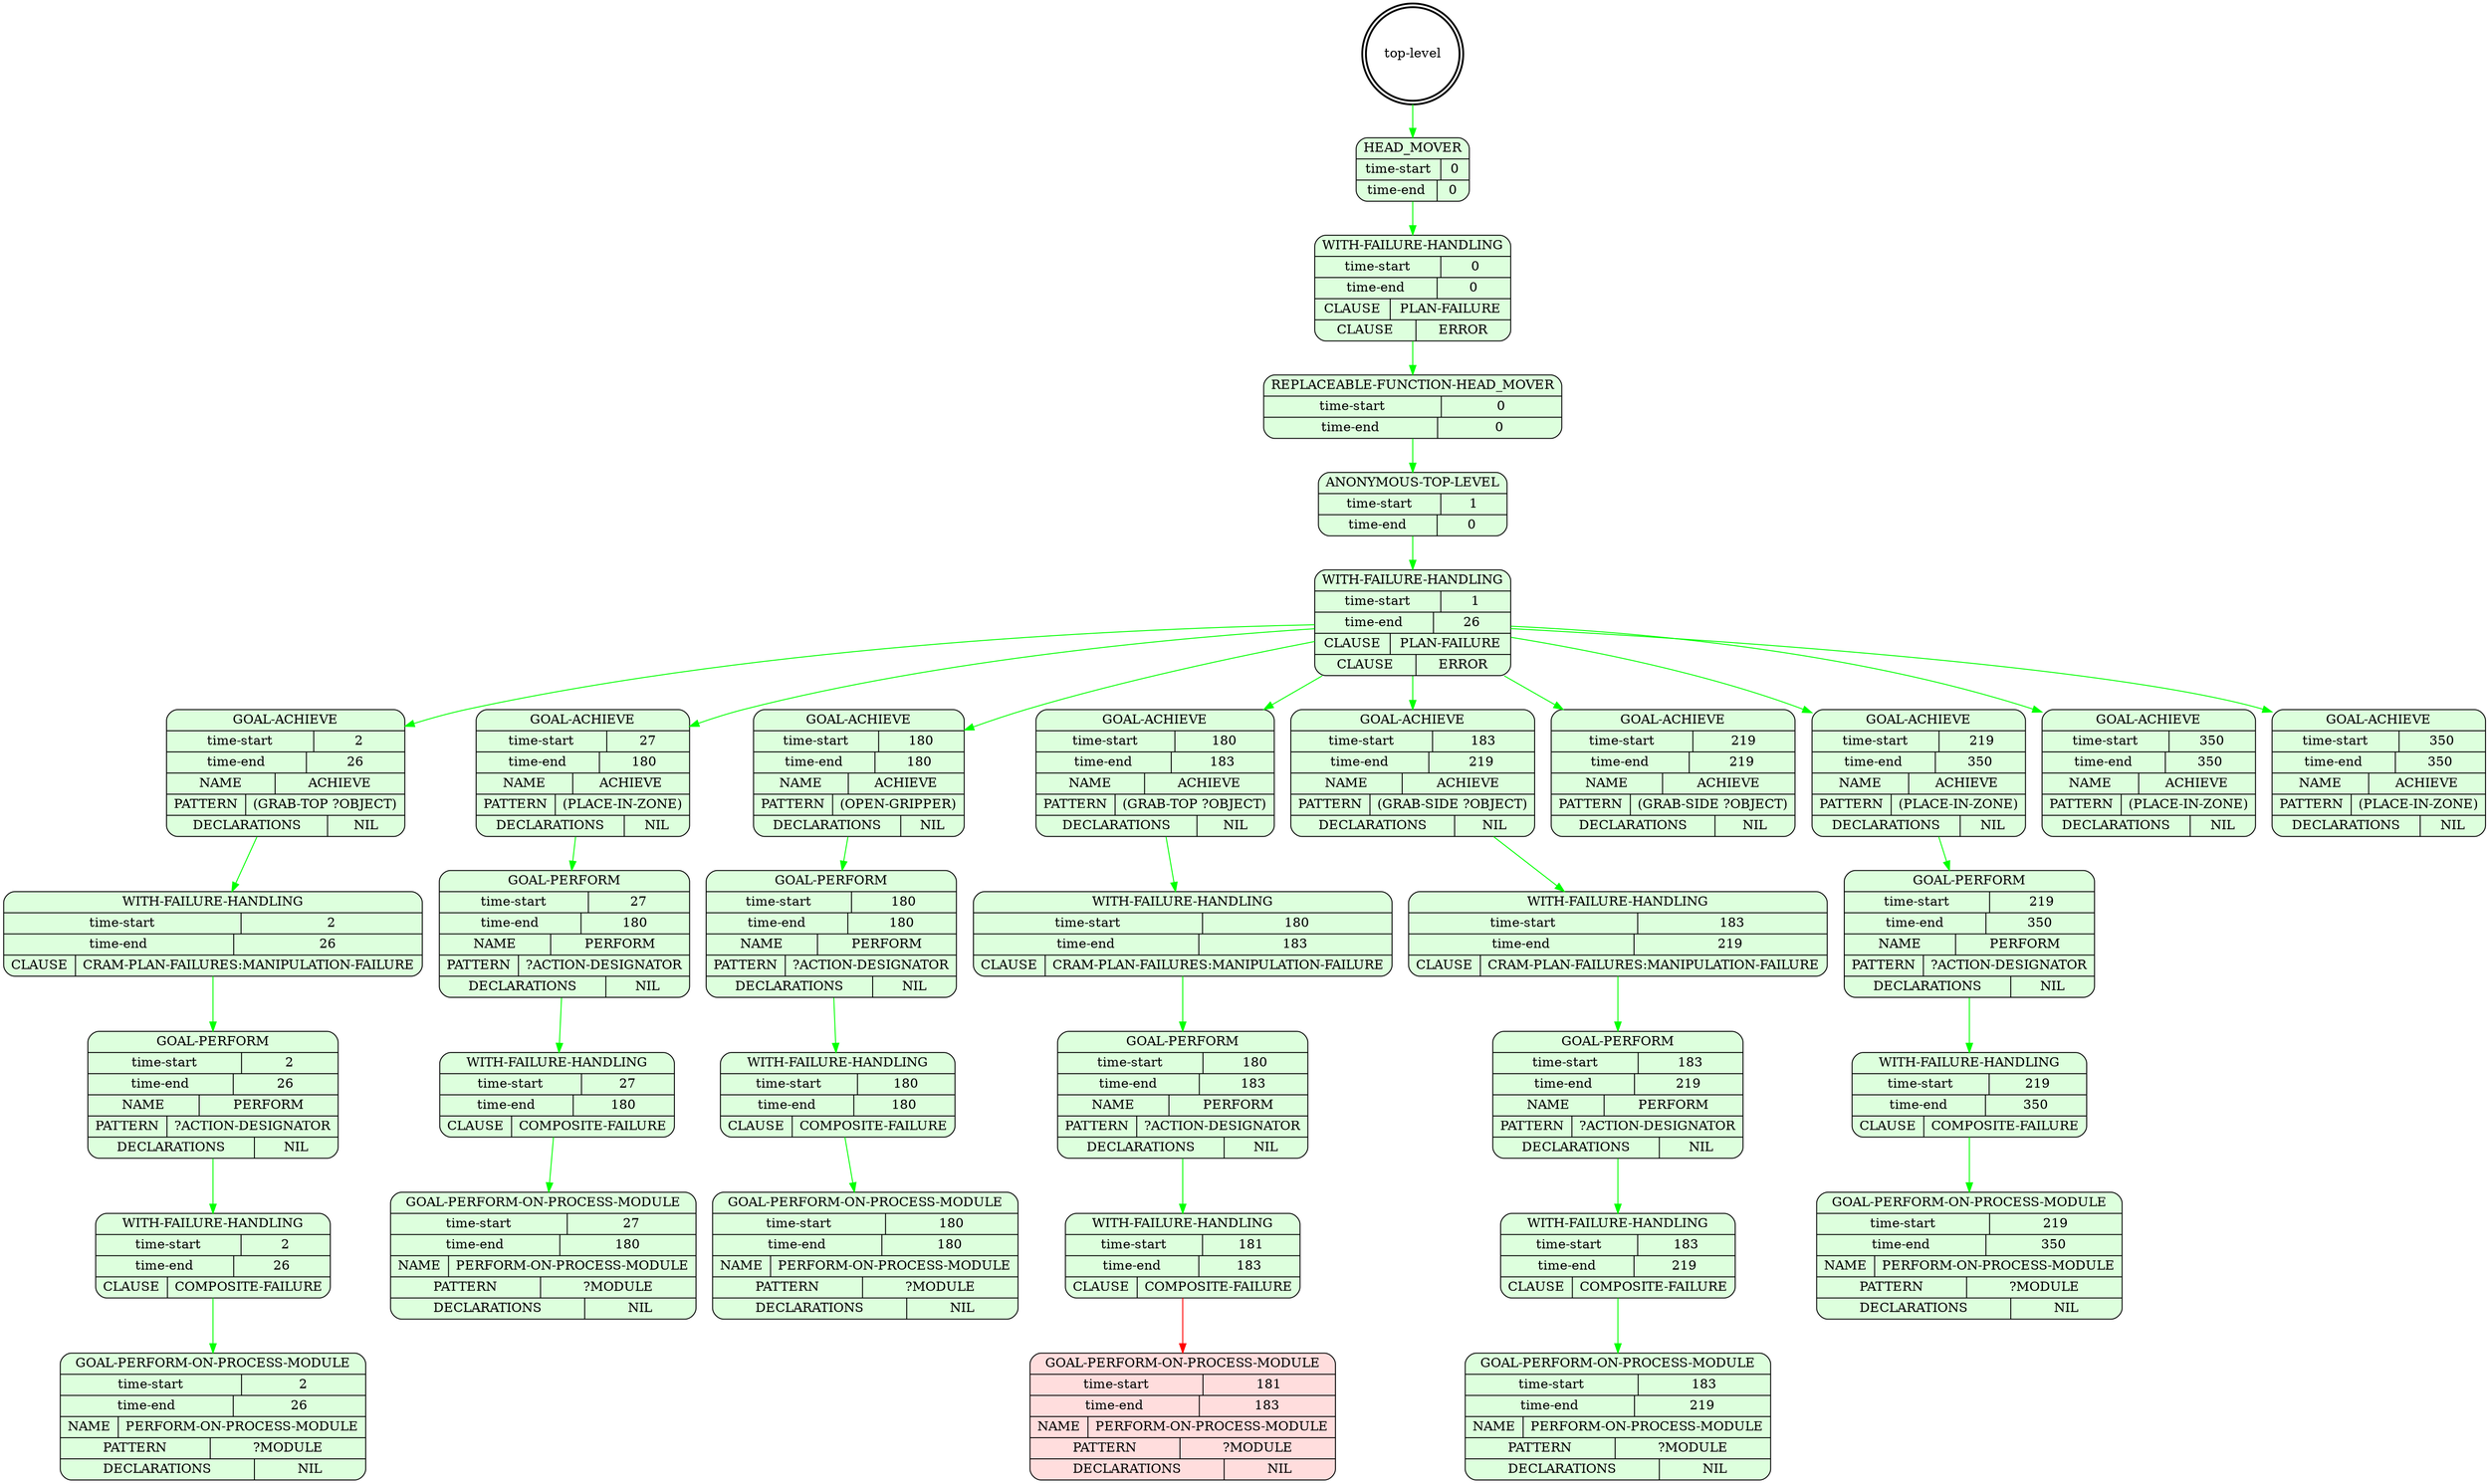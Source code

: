 digraph plangraph_H9CkV4agseBgrX8Y {
  node_Xq82eJp4dGFKxCGz [shape=doublecircle, style=bold, label="top-level"];

  node_HPyg4JkmAixlD6hu [shape=Mrecord, style=filled, fillcolor="#ddffdd", label="{HEAD_MOVER|{time-start | 0}|{time-end | 0}}"];
  edge [color="green", label=""];
  node_Xq82eJp4dGFKxCGz -> node_HPyg4JkmAixlD6hu;

  node_2rTADxTHXbLg1WQX [shape=Mrecord, style=filled, fillcolor="#ddffdd", label="{WITH-FAILURE-HANDLING|{time-start | 0}|{time-end | 0}|{CLAUSE | PLAN-FAILURE}|{CLAUSE | ERROR}}"];
  edge [color="green", label=""];
  node_HPyg4JkmAixlD6hu -> node_2rTADxTHXbLg1WQX;

  node_R6ZRb6y6WjCFNU6A [shape=Mrecord, style=filled, fillcolor="#ddffdd", label="{REPLACEABLE-FUNCTION-HEAD_MOVER|{time-start | 0}|{time-end | 0}}"];
  edge [color="green", label=""];
  node_2rTADxTHXbLg1WQX -> node_R6ZRb6y6WjCFNU6A;

  node_GbdQNhQUW1BM1I7U [shape=Mrecord, style=filled, fillcolor="#ddffdd", label="{ANONYMOUS-TOP-LEVEL|{time-start | 1}|{time-end | 0}}"];
  edge [color="green", label=""];
  node_R6ZRb6y6WjCFNU6A -> node_GbdQNhQUW1BM1I7U;

  node_iBQb7Laf3bX2H8Db [shape=Mrecord, style=filled, fillcolor="#ddffdd", label="{WITH-FAILURE-HANDLING|{time-start | 1}|{time-end | 26}|{CLAUSE | PLAN-FAILURE}|{CLAUSE | ERROR}}"];
  edge [color="green", label=""];
  node_GbdQNhQUW1BM1I7U -> node_iBQb7Laf3bX2H8Db;

  node_2cKmvFZPi0l97qXr [shape=Mrecord, style=filled, fillcolor="#ddffdd", label="{GOAL-ACHIEVE|{time-start | 2}|{time-end | 26}|{NAME | ACHIEVE}|{PATTERN | (GRAB-TOP ?OBJECT)}|{DECLARATIONS | NIL}}"];
  edge [color="green", label=""];
  node_iBQb7Laf3bX2H8Db -> node_2cKmvFZPi0l97qXr;

  node_SiZnsJI1Sragbp0t [shape=Mrecord, style=filled, fillcolor="#ddffdd", label="{WITH-FAILURE-HANDLING|{time-start | 2}|{time-end | 26}|{CLAUSE | CRAM-PLAN-FAILURES:MANIPULATION-FAILURE}}"];
  edge [color="green", label=""];
  node_2cKmvFZPi0l97qXr -> node_SiZnsJI1Sragbp0t;

  node_tUl0cXYhc4vHaS1W [shape=Mrecord, style=filled, fillcolor="#ddffdd", label="{GOAL-PERFORM|{time-start | 2}|{time-end | 26}|{NAME | PERFORM}|{PATTERN | ?ACTION-DESIGNATOR}|{DECLARATIONS | NIL}}"];
  edge [color="green", label=""];
  node_SiZnsJI1Sragbp0t -> node_tUl0cXYhc4vHaS1W;

  node_6BW81I05ypI5Dn2E [shape=Mrecord, style=filled, fillcolor="#ddffdd", label="{WITH-FAILURE-HANDLING|{time-start | 2}|{time-end | 26}|{CLAUSE | COMPOSITE-FAILURE}}"];
  edge [color="green", label=""];
  node_tUl0cXYhc4vHaS1W -> node_6BW81I05ypI5Dn2E;

  node_nIrvSzEa8r3pJNud [shape=Mrecord, style=filled, fillcolor="#ddffdd", label="{GOAL-PERFORM-ON-PROCESS-MODULE|{time-start | 2}|{time-end | 26}|{NAME | PERFORM-ON-PROCESS-MODULE}|{PATTERN | ?MODULE}|{DECLARATIONS | NIL}}"];
  edge [color="green", label=""];
  node_6BW81I05ypI5Dn2E -> node_nIrvSzEa8r3pJNud;

  node_Ib7vT0r8TZ8QnB7p [shape=Mrecord, style=filled, fillcolor="#ddffdd", label="{GOAL-ACHIEVE|{time-start | 27}|{time-end | 180}|{NAME | ACHIEVE}|{PATTERN | (PLACE-IN-ZONE)}|{DECLARATIONS | NIL}}"];
  edge [color="green", label=""];
  node_iBQb7Laf3bX2H8Db -> node_Ib7vT0r8TZ8QnB7p;

  node_mSfSah4jfCSWmJmK [shape=Mrecord, style=filled, fillcolor="#ddffdd", label="{GOAL-PERFORM|{time-start | 27}|{time-end | 180}|{NAME | PERFORM}|{PATTERN | ?ACTION-DESIGNATOR}|{DECLARATIONS | NIL}}"];
  edge [color="green", label=""];
  node_Ib7vT0r8TZ8QnB7p -> node_mSfSah4jfCSWmJmK;

  node_Kib4VliREKheQjNn [shape=Mrecord, style=filled, fillcolor="#ddffdd", label="{WITH-FAILURE-HANDLING|{time-start | 27}|{time-end | 180}|{CLAUSE | COMPOSITE-FAILURE}}"];
  edge [color="green", label=""];
  node_mSfSah4jfCSWmJmK -> node_Kib4VliREKheQjNn;

  node_AeuVUsw2M4YDZAST [shape=Mrecord, style=filled, fillcolor="#ddffdd", label="{GOAL-PERFORM-ON-PROCESS-MODULE|{time-start | 27}|{time-end | 180}|{NAME | PERFORM-ON-PROCESS-MODULE}|{PATTERN | ?MODULE}|{DECLARATIONS | NIL}}"];
  edge [color="green", label=""];
  node_Kib4VliREKheQjNn -> node_AeuVUsw2M4YDZAST;

  node_YQ0EGmJNBZ30OCEa [shape=Mrecord, style=filled, fillcolor="#ddffdd", label="{GOAL-ACHIEVE|{time-start | 180}|{time-end | 180}|{NAME | ACHIEVE}|{PATTERN | (OPEN-GRIPPER)}|{DECLARATIONS | NIL}}"];
  edge [color="green", label=""];
  node_iBQb7Laf3bX2H8Db -> node_YQ0EGmJNBZ30OCEa;

  node_jpRzCzHEgWXfOc3x [shape=Mrecord, style=filled, fillcolor="#ddffdd", label="{GOAL-PERFORM|{time-start | 180}|{time-end | 180}|{NAME | PERFORM}|{PATTERN | ?ACTION-DESIGNATOR}|{DECLARATIONS | NIL}}"];
  edge [color="green", label=""];
  node_YQ0EGmJNBZ30OCEa -> node_jpRzCzHEgWXfOc3x;

  node_uG9t8SbOC38Y1BGl [shape=Mrecord, style=filled, fillcolor="#ddffdd", label="{WITH-FAILURE-HANDLING|{time-start | 180}|{time-end | 180}|{CLAUSE | COMPOSITE-FAILURE}}"];
  edge [color="green", label=""];
  node_jpRzCzHEgWXfOc3x -> node_uG9t8SbOC38Y1BGl;

  node_XhTQwDRXeeDjcQml [shape=Mrecord, style=filled, fillcolor="#ddffdd", label="{GOAL-PERFORM-ON-PROCESS-MODULE|{time-start | 180}|{time-end | 180}|{NAME | PERFORM-ON-PROCESS-MODULE}|{PATTERN | ?MODULE}|{DECLARATIONS | NIL}}"];
  edge [color="green", label=""];
  node_uG9t8SbOC38Y1BGl -> node_XhTQwDRXeeDjcQml;

  node_2mGGK8bG187zNFIg [shape=Mrecord, style=filled, fillcolor="#ddffdd", label="{GOAL-ACHIEVE|{time-start | 180}|{time-end | 183}|{NAME | ACHIEVE}|{PATTERN | (GRAB-TOP ?OBJECT)}|{DECLARATIONS | NIL}}"];
  edge [color="green", label=""];
  node_iBQb7Laf3bX2H8Db -> node_2mGGK8bG187zNFIg;

  node_kjt0tH7TTVDo2Mxm [shape=Mrecord, style=filled, fillcolor="#ddffdd", label="{WITH-FAILURE-HANDLING|{time-start | 180}|{time-end | 183}|{CLAUSE | CRAM-PLAN-FAILURES:MANIPULATION-FAILURE}}"];
  edge [color="green", label=""];
  node_2mGGK8bG187zNFIg -> node_kjt0tH7TTVDo2Mxm;

  node_vIHYPK2eAYpHd7ip [shape=Mrecord, style=filled, fillcolor="#ddffdd", label="{GOAL-PERFORM|{time-start | 180}|{time-end | 183}|{NAME | PERFORM}|{PATTERN | ?ACTION-DESIGNATOR}|{DECLARATIONS | NIL}}"];
  edge [color="green", label=""];
  node_kjt0tH7TTVDo2Mxm -> node_vIHYPK2eAYpHd7ip;

  node_8lGTSgoXTdeULG0T [shape=Mrecord, style=filled, fillcolor="#ddffdd", label="{WITH-FAILURE-HANDLING|{time-start | 181}|{time-end | 183}|{CLAUSE | COMPOSITE-FAILURE}}"];
  edge [color="green", label=""];
  node_vIHYPK2eAYpHd7ip -> node_8lGTSgoXTdeULG0T;

  node_0DihJIAtAlLt5dL7 [shape=Mrecord, style=filled, fillcolor="#ffdddd", label="{GOAL-PERFORM-ON-PROCESS-MODULE|{time-start | 181}|{time-end | 183}|{NAME | PERFORM-ON-PROCESS-MODULE}|{PATTERN | ?MODULE}|{DECLARATIONS | NIL}}"];
  edge [color="red", label=""];
  node_8lGTSgoXTdeULG0T -> node_0DihJIAtAlLt5dL7;

  node_xqRVqkh1IDkQbO4j [shape=Mrecord, style=filled, fillcolor="#ddffdd", label="{GOAL-ACHIEVE|{time-start | 183}|{time-end | 219}|{NAME | ACHIEVE}|{PATTERN | (GRAB-SIDE ?OBJECT)}|{DECLARATIONS | NIL}}"];
  edge [color="green", label=""];
  node_iBQb7Laf3bX2H8Db -> node_xqRVqkh1IDkQbO4j;

  node_c3BPY24oTpxcJwkp [shape=Mrecord, style=filled, fillcolor="#ddffdd", label="{WITH-FAILURE-HANDLING|{time-start | 183}|{time-end | 219}|{CLAUSE | CRAM-PLAN-FAILURES:MANIPULATION-FAILURE}}"];
  edge [color="green", label=""];
  node_xqRVqkh1IDkQbO4j -> node_c3BPY24oTpxcJwkp;

  node_aCc901PZlqIFFd35 [shape=Mrecord, style=filled, fillcolor="#ddffdd", label="{GOAL-PERFORM|{time-start | 183}|{time-end | 219}|{NAME | PERFORM}|{PATTERN | ?ACTION-DESIGNATOR}|{DECLARATIONS | NIL}}"];
  edge [color="green", label=""];
  node_c3BPY24oTpxcJwkp -> node_aCc901PZlqIFFd35;

  node_DY6ce6uQUmGKJGQ4 [shape=Mrecord, style=filled, fillcolor="#ddffdd", label="{WITH-FAILURE-HANDLING|{time-start | 183}|{time-end | 219}|{CLAUSE | COMPOSITE-FAILURE}}"];
  edge [color="green", label=""];
  node_aCc901PZlqIFFd35 -> node_DY6ce6uQUmGKJGQ4;

  node_gsPLnrvMZD3Fx76N [shape=Mrecord, style=filled, fillcolor="#ddffdd", label="{GOAL-PERFORM-ON-PROCESS-MODULE|{time-start | 183}|{time-end | 219}|{NAME | PERFORM-ON-PROCESS-MODULE}|{PATTERN | ?MODULE}|{DECLARATIONS | NIL}}"];
  edge [color="green", label=""];
  node_DY6ce6uQUmGKJGQ4 -> node_gsPLnrvMZD3Fx76N;

  node_XTUvuhKl3Dm60XT9 [shape=Mrecord, style=filled, fillcolor="#ddffdd", label="{GOAL-ACHIEVE|{time-start | 219}|{time-end | 219}|{NAME | ACHIEVE}|{PATTERN | (GRAB-SIDE ?OBJECT)}|{DECLARATIONS | NIL}}"];
  edge [color="green", label=""];
  node_iBQb7Laf3bX2H8Db -> node_XTUvuhKl3Dm60XT9;

  node_sT7SECUIjQXSmfJl [shape=Mrecord, style=filled, fillcolor="#ddffdd", label="{GOAL-ACHIEVE|{time-start | 219}|{time-end | 350}|{NAME | ACHIEVE}|{PATTERN | (PLACE-IN-ZONE)}|{DECLARATIONS | NIL}}"];
  edge [color="green", label=""];
  node_iBQb7Laf3bX2H8Db -> node_sT7SECUIjQXSmfJl;

  node_U5lF4GbRLOqYCR9K [shape=Mrecord, style=filled, fillcolor="#ddffdd", label="{GOAL-PERFORM|{time-start | 219}|{time-end | 350}|{NAME | PERFORM}|{PATTERN | ?ACTION-DESIGNATOR}|{DECLARATIONS | NIL}}"];
  edge [color="green", label=""];
  node_sT7SECUIjQXSmfJl -> node_U5lF4GbRLOqYCR9K;

  node_YkeTj5RqGInNnpwo [shape=Mrecord, style=filled, fillcolor="#ddffdd", label="{WITH-FAILURE-HANDLING|{time-start | 219}|{time-end | 350}|{CLAUSE | COMPOSITE-FAILURE}}"];
  edge [color="green", label=""];
  node_U5lF4GbRLOqYCR9K -> node_YkeTj5RqGInNnpwo;

  node_SP0tKrj4MGfBtpPJ [shape=Mrecord, style=filled, fillcolor="#ddffdd", label="{GOAL-PERFORM-ON-PROCESS-MODULE|{time-start | 219}|{time-end | 350}|{NAME | PERFORM-ON-PROCESS-MODULE}|{PATTERN | ?MODULE}|{DECLARATIONS | NIL}}"];
  edge [color="green", label=""];
  node_YkeTj5RqGInNnpwo -> node_SP0tKrj4MGfBtpPJ;

  node_ABczr7m6vpHLoIQq [shape=Mrecord, style=filled, fillcolor="#ddffdd", label="{GOAL-ACHIEVE|{time-start | 350}|{time-end | 350}|{NAME | ACHIEVE}|{PATTERN | (PLACE-IN-ZONE)}|{DECLARATIONS | NIL}}"];
  edge [color="green", label=""];
  node_iBQb7Laf3bX2H8Db -> node_ABczr7m6vpHLoIQq;

  node_bwrjrewYaahN1MsR [shape=Mrecord, style=filled, fillcolor="#ddffdd", label="{GOAL-ACHIEVE|{time-start | 350}|{time-end | 350}|{NAME | ACHIEVE}|{PATTERN | (PLACE-IN-ZONE)}|{DECLARATIONS | NIL}}"];
  edge [color="green", label=""];
  node_iBQb7Laf3bX2H8Db -> node_bwrjrewYaahN1MsR;
}
